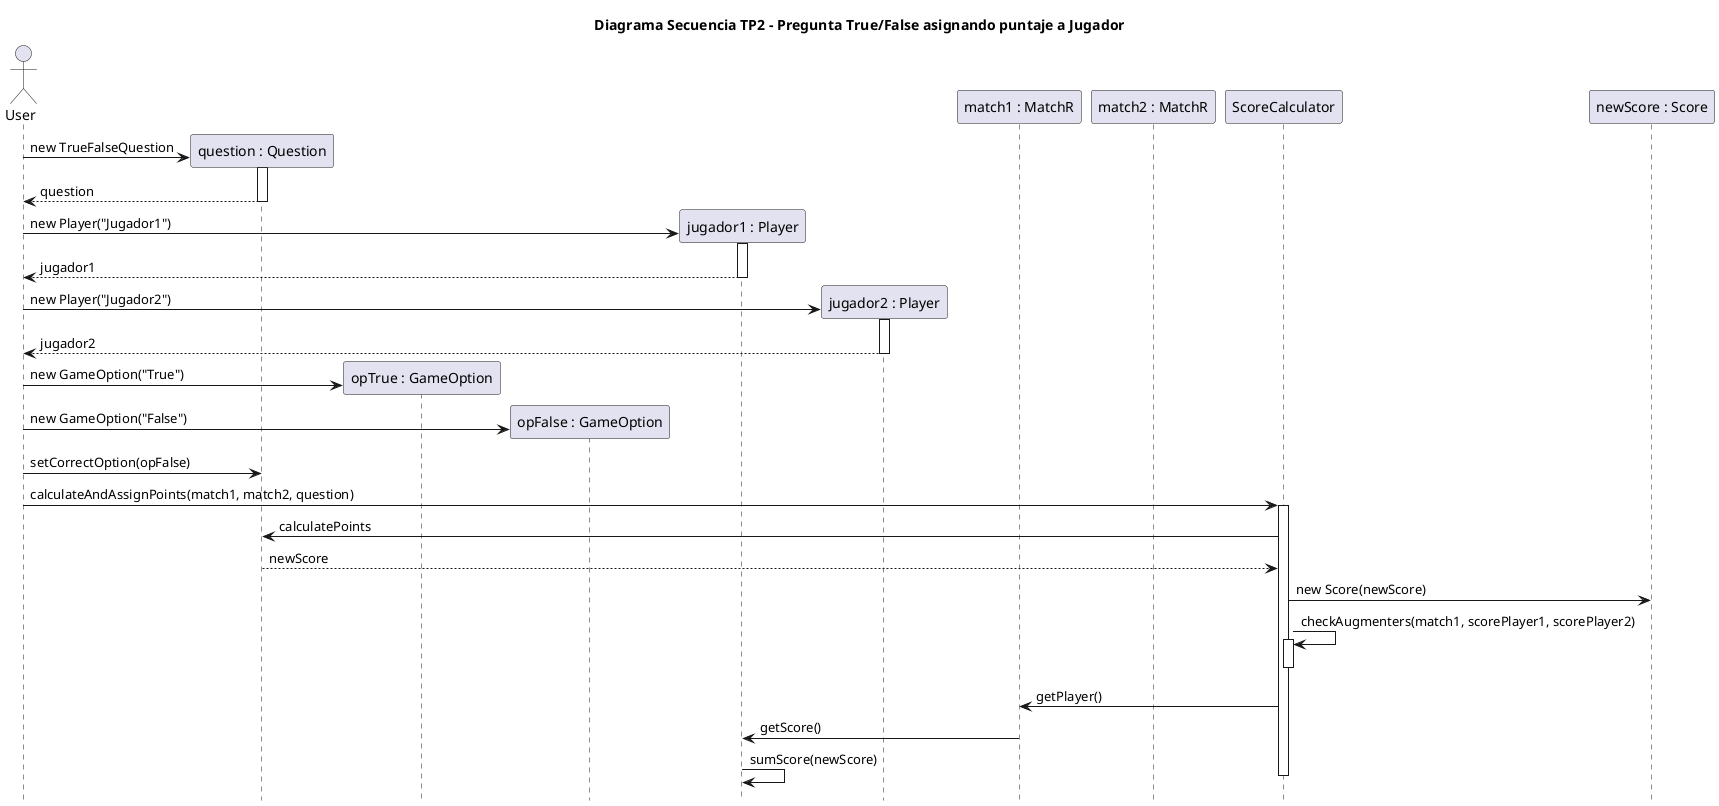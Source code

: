 
@startuml

actor User
title Diagrama Secuencia TP2 - Pregunta True/False asignando puntaje a Jugador
hide footbox


participant "question : Question" as question

participant "opTrue : GameOption" as opTrue
participant "opFalse : GameOption" as opFalse

participant "jugador1 : Player" as jugador1
participant "jugador2 : Player" as jugador2

participant "match1 : MatchR" as match1
participant "match2 : MatchR" as match2


User -> question ** : new TrueFalseQuestion
activate question
question --> User : question
deactivate question


User -> jugador1 ** : new Player("Jugador1")
activate jugador1
jugador1 --> User : jugador1
deactivate jugador1


User -> jugador2 ** : new Player("Jugador2")
activate jugador2
jugador2 --> User : jugador2
deactivate jugador2


User -> opTrue ** : new GameOption("True")
User -> opFalse ** : new GameOption("False")

User -> question : setCorrectOption(opFalse)


User -> ScoreCalculator : calculateAndAssignPoints(match1, match2, question)
activate ScoreCalculator

participant "newScore : Score" as puntaje
ScoreCalculator -> question : calculatePoints
question --> ScoreCalculator : newScore
ScoreCalculator -> puntaje : new Score(newScore)

ScoreCalculator -> ScoreCalculator : checkAugmenters(match1, scorePlayer1, scorePlayer2)
activate ScoreCalculator
deactivate ScoreCalculator

ScoreCalculator -> match1 : getPlayer()
match1 -> jugador1 : getScore()
jugador1 -> jugador1 : sumScore(newScore)

deactivate ScoreCalculator



@enduml